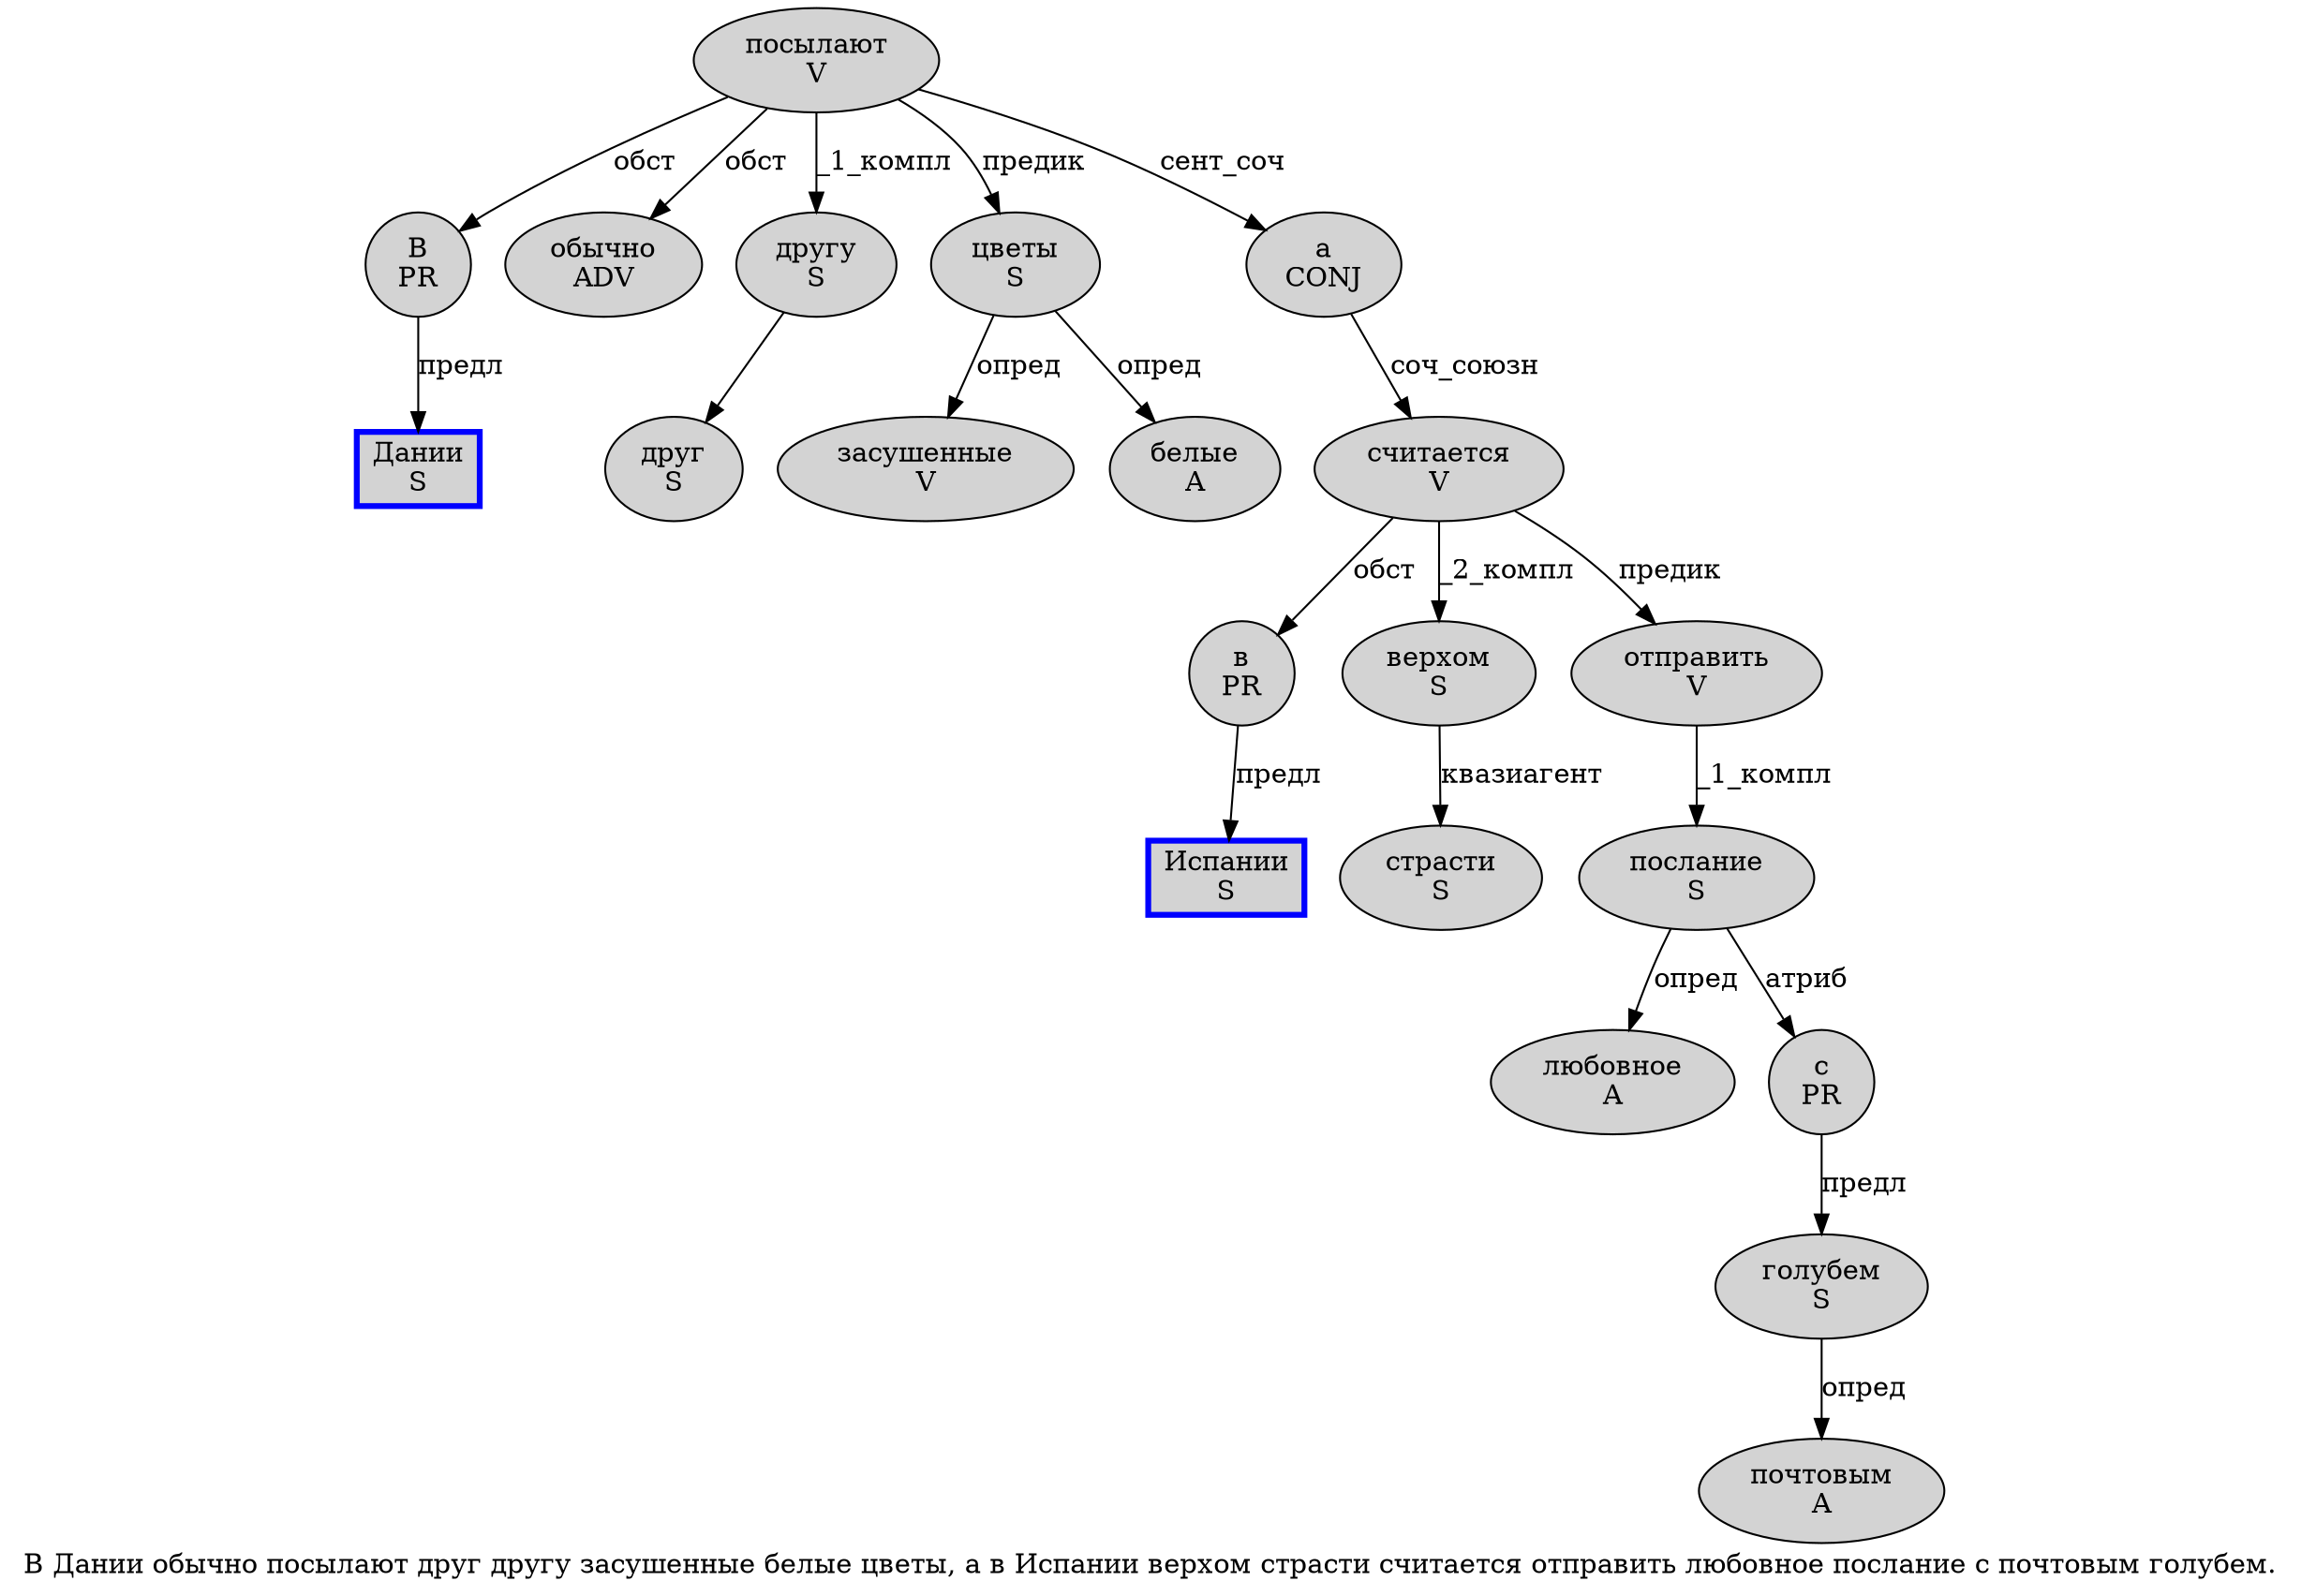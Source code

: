 digraph SENTENCE_1501 {
	graph [label="В Дании обычно посылают друг другу засушенные белые цветы, а в Испании верхом страсти считается отправить любовное послание с почтовым голубем."]
	node [style=filled]
		0 [label="В
PR" color="" fillcolor=lightgray penwidth=1 shape=ellipse]
		1 [label="Дании
S" color=blue fillcolor=lightgray penwidth=3 shape=box]
		2 [label="обычно
ADV" color="" fillcolor=lightgray penwidth=1 shape=ellipse]
		3 [label="посылают
V" color="" fillcolor=lightgray penwidth=1 shape=ellipse]
		4 [label="друг
S" color="" fillcolor=lightgray penwidth=1 shape=ellipse]
		5 [label="другу
S" color="" fillcolor=lightgray penwidth=1 shape=ellipse]
		6 [label="засушенные
V" color="" fillcolor=lightgray penwidth=1 shape=ellipse]
		7 [label="белые
A" color="" fillcolor=lightgray penwidth=1 shape=ellipse]
		8 [label="цветы
S" color="" fillcolor=lightgray penwidth=1 shape=ellipse]
		10 [label="а
CONJ" color="" fillcolor=lightgray penwidth=1 shape=ellipse]
		11 [label="в
PR" color="" fillcolor=lightgray penwidth=1 shape=ellipse]
		12 [label="Испании
S" color=blue fillcolor=lightgray penwidth=3 shape=box]
		13 [label="верхом
S" color="" fillcolor=lightgray penwidth=1 shape=ellipse]
		14 [label="страсти
S" color="" fillcolor=lightgray penwidth=1 shape=ellipse]
		15 [label="считается
V" color="" fillcolor=lightgray penwidth=1 shape=ellipse]
		16 [label="отправить
V" color="" fillcolor=lightgray penwidth=1 shape=ellipse]
		17 [label="любовное
A" color="" fillcolor=lightgray penwidth=1 shape=ellipse]
		18 [label="послание
S" color="" fillcolor=lightgray penwidth=1 shape=ellipse]
		19 [label="с
PR" color="" fillcolor=lightgray penwidth=1 shape=ellipse]
		20 [label="почтовым
A" color="" fillcolor=lightgray penwidth=1 shape=ellipse]
		21 [label="голубем
S" color="" fillcolor=lightgray penwidth=1 shape=ellipse]
			19 -> 21 [label="предл"]
			0 -> 1 [label="предл"]
			16 -> 18 [label="_1_компл"]
			8 -> 6 [label="опред"]
			8 -> 7 [label="опред"]
			5 -> 4
			3 -> 0 [label="обст"]
			3 -> 2 [label="обст"]
			3 -> 5 [label="_1_компл"]
			3 -> 8 [label="предик"]
			3 -> 10 [label="сент_соч"]
			10 -> 15 [label="соч_союзн"]
			18 -> 17 [label="опред"]
			18 -> 19 [label="атриб"]
			15 -> 11 [label="обст"]
			15 -> 13 [label="_2_компл"]
			15 -> 16 [label="предик"]
			13 -> 14 [label="квазиагент"]
			21 -> 20 [label="опред"]
			11 -> 12 [label="предл"]
}